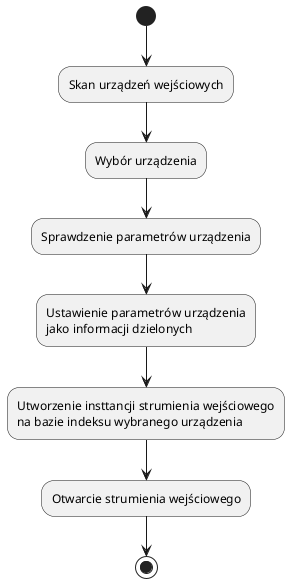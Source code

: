 @startuml
(*)  --> "Skan urządzeń wejściowych"
--> "Wybór urządzenia"
--> "Sprawdzenie parametrów urządzenia"
--> "Ustawienie parametrów urządzenia
     jako informacji dzielonych"
--> "Utworzenie insttancji strumienia wejściowego
        na bazie indeksu wybranego urządzenia"
--> "Otwarcie strumienia wejściowego"
-->(*)
@enduml